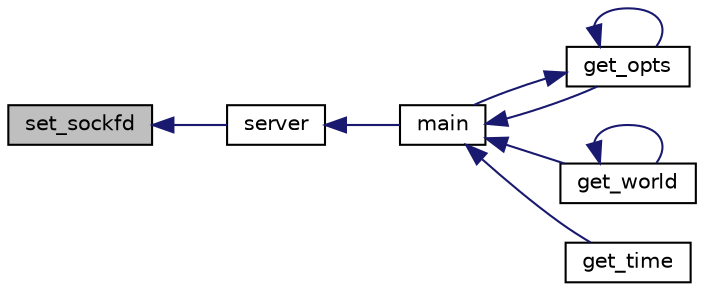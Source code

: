digraph "set_sockfd"
{
  edge [fontname="Helvetica",fontsize="10",labelfontname="Helvetica",labelfontsize="10"];
  node [fontname="Helvetica",fontsize="10",shape=record];
  rankdir="LR";
  Node367 [label="set_sockfd",height=0.2,width=0.4,color="black", fillcolor="grey75", style="filled", fontcolor="black"];
  Node367 -> Node368 [dir="back",color="midnightblue",fontsize="10",style="solid",fontname="Helvetica"];
  Node368 [label="server",height=0.2,width=0.4,color="black", fillcolor="white", style="filled",URL="$server_8h.html#a520962dfbb3f1db337f798e6335d8e32"];
  Node368 -> Node369 [dir="back",color="midnightblue",fontsize="10",style="solid",fontname="Helvetica"];
  Node369 [label="main",height=0.2,width=0.4,color="black", fillcolor="white", style="filled",URL="$main_8c.html#a0c99d968a34e803d378692bde2e3f18f"];
  Node369 -> Node370 [dir="back",color="midnightblue",fontsize="10",style="solid",fontname="Helvetica"];
  Node370 [label="get_opts",height=0.2,width=0.4,color="black", fillcolor="white", style="filled",URL="$server_8h.html#a30e2e72e7d0d5f691caedcc1c3ea11b5"];
  Node370 -> Node370 [dir="back",color="midnightblue",fontsize="10",style="solid",fontname="Helvetica"];
  Node370 -> Node369 [dir="back",color="midnightblue",fontsize="10",style="solid",fontname="Helvetica"];
  Node369 -> Node371 [dir="back",color="midnightblue",fontsize="10",style="solid",fontname="Helvetica"];
  Node371 [label="get_world",height=0.2,width=0.4,color="black", fillcolor="white", style="filled",URL="$server_8h.html#a45a079803a87adc3a172025e7eded81d"];
  Node371 -> Node371 [dir="back",color="midnightblue",fontsize="10",style="solid",fontname="Helvetica"];
  Node369 -> Node372 [dir="back",color="midnightblue",fontsize="10",style="solid",fontname="Helvetica"];
  Node372 [label="get_time",height=0.2,width=0.4,color="black", fillcolor="white", style="filled",URL="$time__handlers_8c.html#a62269bdc0bb4875a8560b11b7b5ffcab"];
}
